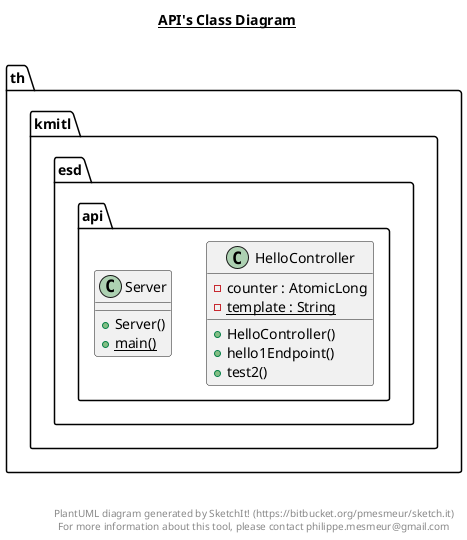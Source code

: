 @startuml

title __API's Class Diagram__\n

  namespace th.kmitl.esd.api {
    class th.kmitl.esd.api.HelloController {
        - counter : AtomicLong
        {static} - template : String
        + HelloController()
        + hello1Endpoint()
        + test2()
    }
  }
  

  namespace th.kmitl.esd.api {
    class th.kmitl.esd.api.Server {
        + Server()
        {static} + main()
    }
  }
  



right footer


PlantUML diagram generated by SketchIt! (https://bitbucket.org/pmesmeur/sketch.it)
For more information about this tool, please contact philippe.mesmeur@gmail.com
endfooter

@enduml
